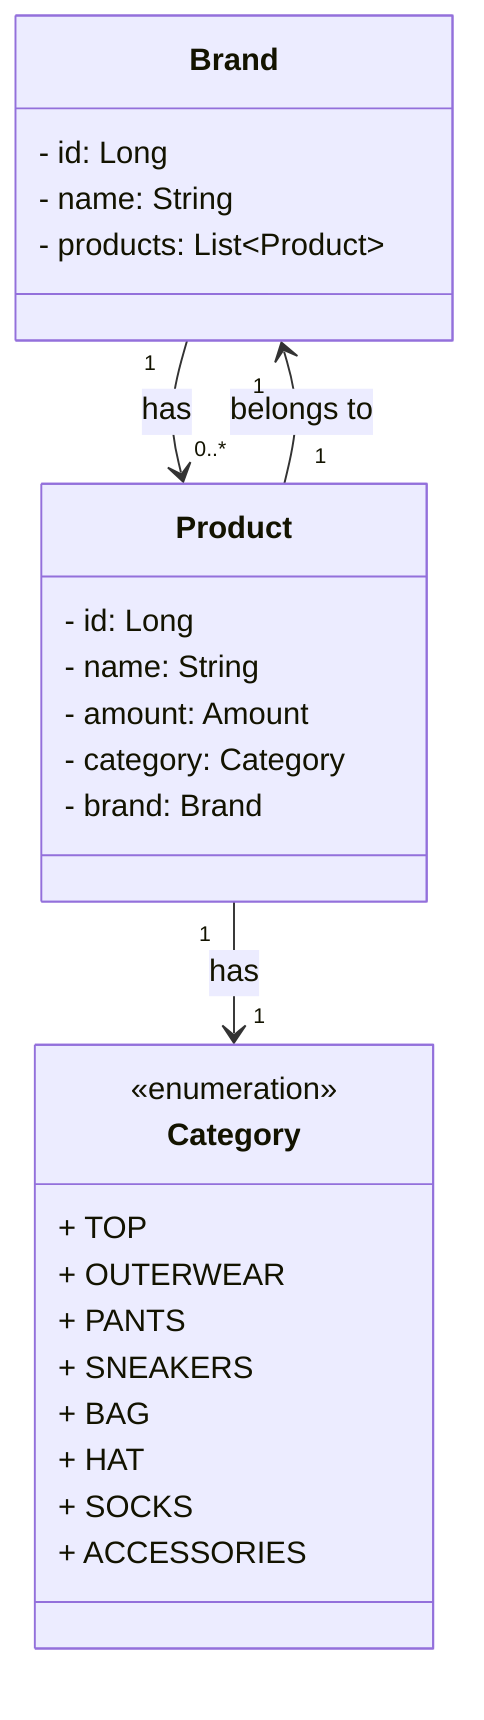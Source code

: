classDiagram
    class Brand {
        - id: Long
        - name: String
        - products: List~Product~
    }

    class Product {
        - id: Long
        - name: String
        - amount: Amount
        - category: Category
        - brand: Brand
    }

    class Category {
        <<enumeration>>
        + TOP
        + OUTERWEAR
        + PANTS
        + SNEAKERS
        + BAG
        + HAT
        + SOCKS
        + ACCESSORIES
    }

    Brand "1" --> "0..*" Product : has
    Product "1" --> "1" Brand : belongs to
    Product "1" --> "1" Category : has